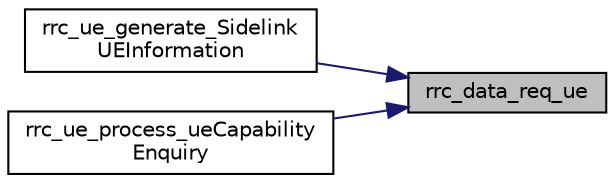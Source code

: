 digraph "rrc_data_req_ue"
{
 // LATEX_PDF_SIZE
  edge [fontname="Helvetica",fontsize="10",labelfontname="Helvetica",labelfontsize="10"];
  node [fontname="Helvetica",fontsize="10",shape=record];
  rankdir="RL";
  Node1 [label="rrc_data_req_ue",height=0.2,width=0.4,color="black", fillcolor="grey75", style="filled", fontcolor="black",tooltip=" "];
  Node1 -> Node2 [dir="back",color="midnightblue",fontsize="10",style="solid",fontname="Helvetica"];
  Node2 [label="rrc_ue_generate_Sidelink\lUEInformation",height=0.2,width=0.4,color="black", fillcolor="white", style="filled",URL="$rrc__UE_8c.html#aafcff24db800ced4659da63e4c5bf53d",tooltip=" "];
  Node1 -> Node3 [dir="back",color="midnightblue",fontsize="10",style="solid",fontname="Helvetica"];
  Node3 [label="rrc_ue_process_ueCapability\lEnquiry",height=0.2,width=0.4,color="black", fillcolor="white", style="filled",URL="$rrc__UE_8c.html#af525bcbf72f7de8ae0ae726216869881",tooltip=" "];
}
